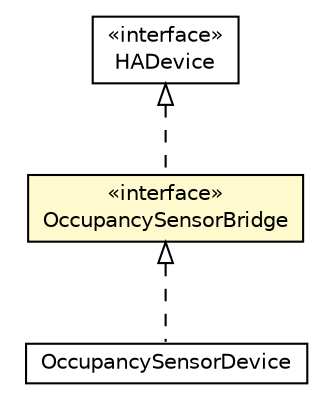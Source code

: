 #!/usr/local/bin/dot
#
# Class diagram 
# Generated by UMLGraph version R5_6-24-gf6e263 (http://www.umlgraph.org/)
#

digraph G {
	edge [fontname="Helvetica",fontsize=10,labelfontname="Helvetica",labelfontsize=10];
	node [fontname="Helvetica",fontsize=10,shape=plaintext];
	nodesep=0.25;
	ranksep=0.5;
	// org.universAAL.lddi.zigbee.commissioning.devices.api.OccupancySensorBridge
	c257574 [label=<<table title="org.universAAL.lddi.zigbee.commissioning.devices.api.OccupancySensorBridge" border="0" cellborder="1" cellspacing="0" cellpadding="2" port="p" bgcolor="lemonChiffon" href="./OccupancySensorBridge.html">
		<tr><td><table border="0" cellspacing="0" cellpadding="1">
<tr><td align="center" balign="center"> &#171;interface&#187; </td></tr>
<tr><td align="center" balign="center"> OccupancySensorBridge </td></tr>
		</table></td></tr>
		</table>>, URL="./OccupancySensorBridge.html", fontname="Helvetica", fontcolor="black", fontsize=10.0];
	// org.universAAL.lddi.zigbee.commissioning.devices.impl.OccupancySensorDevice
	c257576 [label=<<table title="org.universAAL.lddi.zigbee.commissioning.devices.impl.OccupancySensorDevice" border="0" cellborder="1" cellspacing="0" cellpadding="2" port="p" href="../impl/OccupancySensorDevice.html">
		<tr><td><table border="0" cellspacing="0" cellpadding="1">
<tr><td align="center" balign="center"> OccupancySensorDevice </td></tr>
		</table></td></tr>
		</table>>, URL="../impl/OccupancySensorDevice.html", fontname="Helvetica", fontcolor="black", fontsize=10.0];
	//org.universAAL.lddi.zigbee.commissioning.devices.api.OccupancySensorBridge implements it.cnr.isti.zigbee.ha.driver.core.HADevice
	c257644:p -> c257574:p [dir=back,arrowtail=empty,style=dashed];
	//org.universAAL.lddi.zigbee.commissioning.devices.impl.OccupancySensorDevice implements org.universAAL.lddi.zigbee.commissioning.devices.api.OccupancySensorBridge
	c257574:p -> c257576:p [dir=back,arrowtail=empty,style=dashed];
	// it.cnr.isti.zigbee.ha.driver.core.HADevice
	c257644 [label=<<table title="it.cnr.isti.zigbee.ha.driver.core.HADevice" border="0" cellborder="1" cellspacing="0" cellpadding="2" port="p" href="http://java.sun.com/j2se/1.4.2/docs/api/it/cnr/isti/zigbee/ha/driver/core/HADevice.html">
		<tr><td><table border="0" cellspacing="0" cellpadding="1">
<tr><td align="center" balign="center"> &#171;interface&#187; </td></tr>
<tr><td align="center" balign="center"> HADevice </td></tr>
		</table></td></tr>
		</table>>, URL="http://java.sun.com/j2se/1.4.2/docs/api/it/cnr/isti/zigbee/ha/driver/core/HADevice.html", fontname="Helvetica", fontcolor="black", fontsize=10.0];
}

